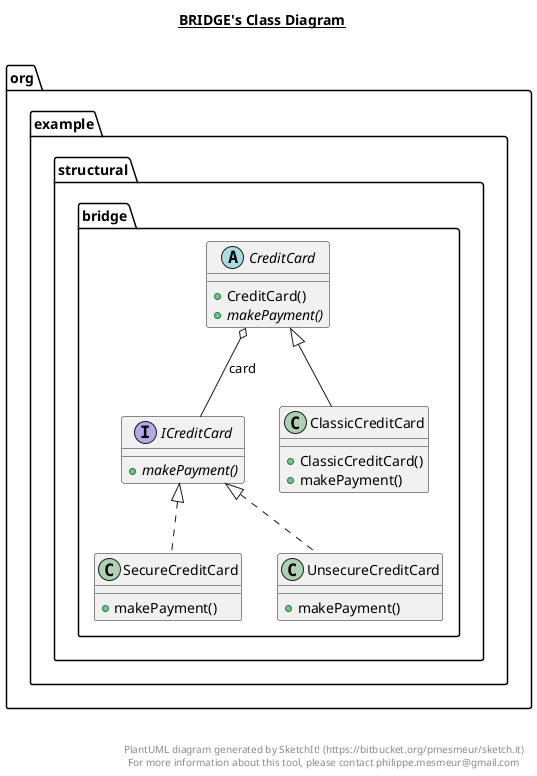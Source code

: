 @startuml

title __BRIDGE's Class Diagram__\n

  namespace org.example {
    namespace structural.bridge {
      class org.example.structural.bridge.ClassicCreditCard {
          + ClassicCreditCard()
          + makePayment()
      }
    }
  }
  

  namespace org.example {
    namespace structural.bridge {
      abstract class org.example.structural.bridge.CreditCard {
          + CreditCard()
          {abstract} + makePayment()
      }
    }
  }
  

  namespace org.example {
    namespace structural.bridge {
      interface org.example.structural.bridge.ICreditCard {
          {abstract} + makePayment()
      }
    }
  }
  

  namespace org.example {
    namespace structural.bridge {
      class org.example.structural.bridge.SecureCreditCard {
          + makePayment()
      }
    }
  }
  

  namespace org.example {
    namespace structural.bridge {
      class org.example.structural.bridge.UnsecureCreditCard {
          + makePayment()
      }
    }
  }
  

  org.example.structural.bridge.ClassicCreditCard -up-|> org.example.structural.bridge.CreditCard
  org.example.structural.bridge.CreditCard o-- org.example.structural.bridge.ICreditCard : card
  org.example.structural.bridge.SecureCreditCard .up.|> org.example.structural.bridge.ICreditCard
  org.example.structural.bridge.UnsecureCreditCard .up.|> org.example.structural.bridge.ICreditCard


right footer


PlantUML diagram generated by SketchIt! (https://bitbucket.org/pmesmeur/sketch.it)
For more information about this tool, please contact philippe.mesmeur@gmail.com
endfooter

@enduml
